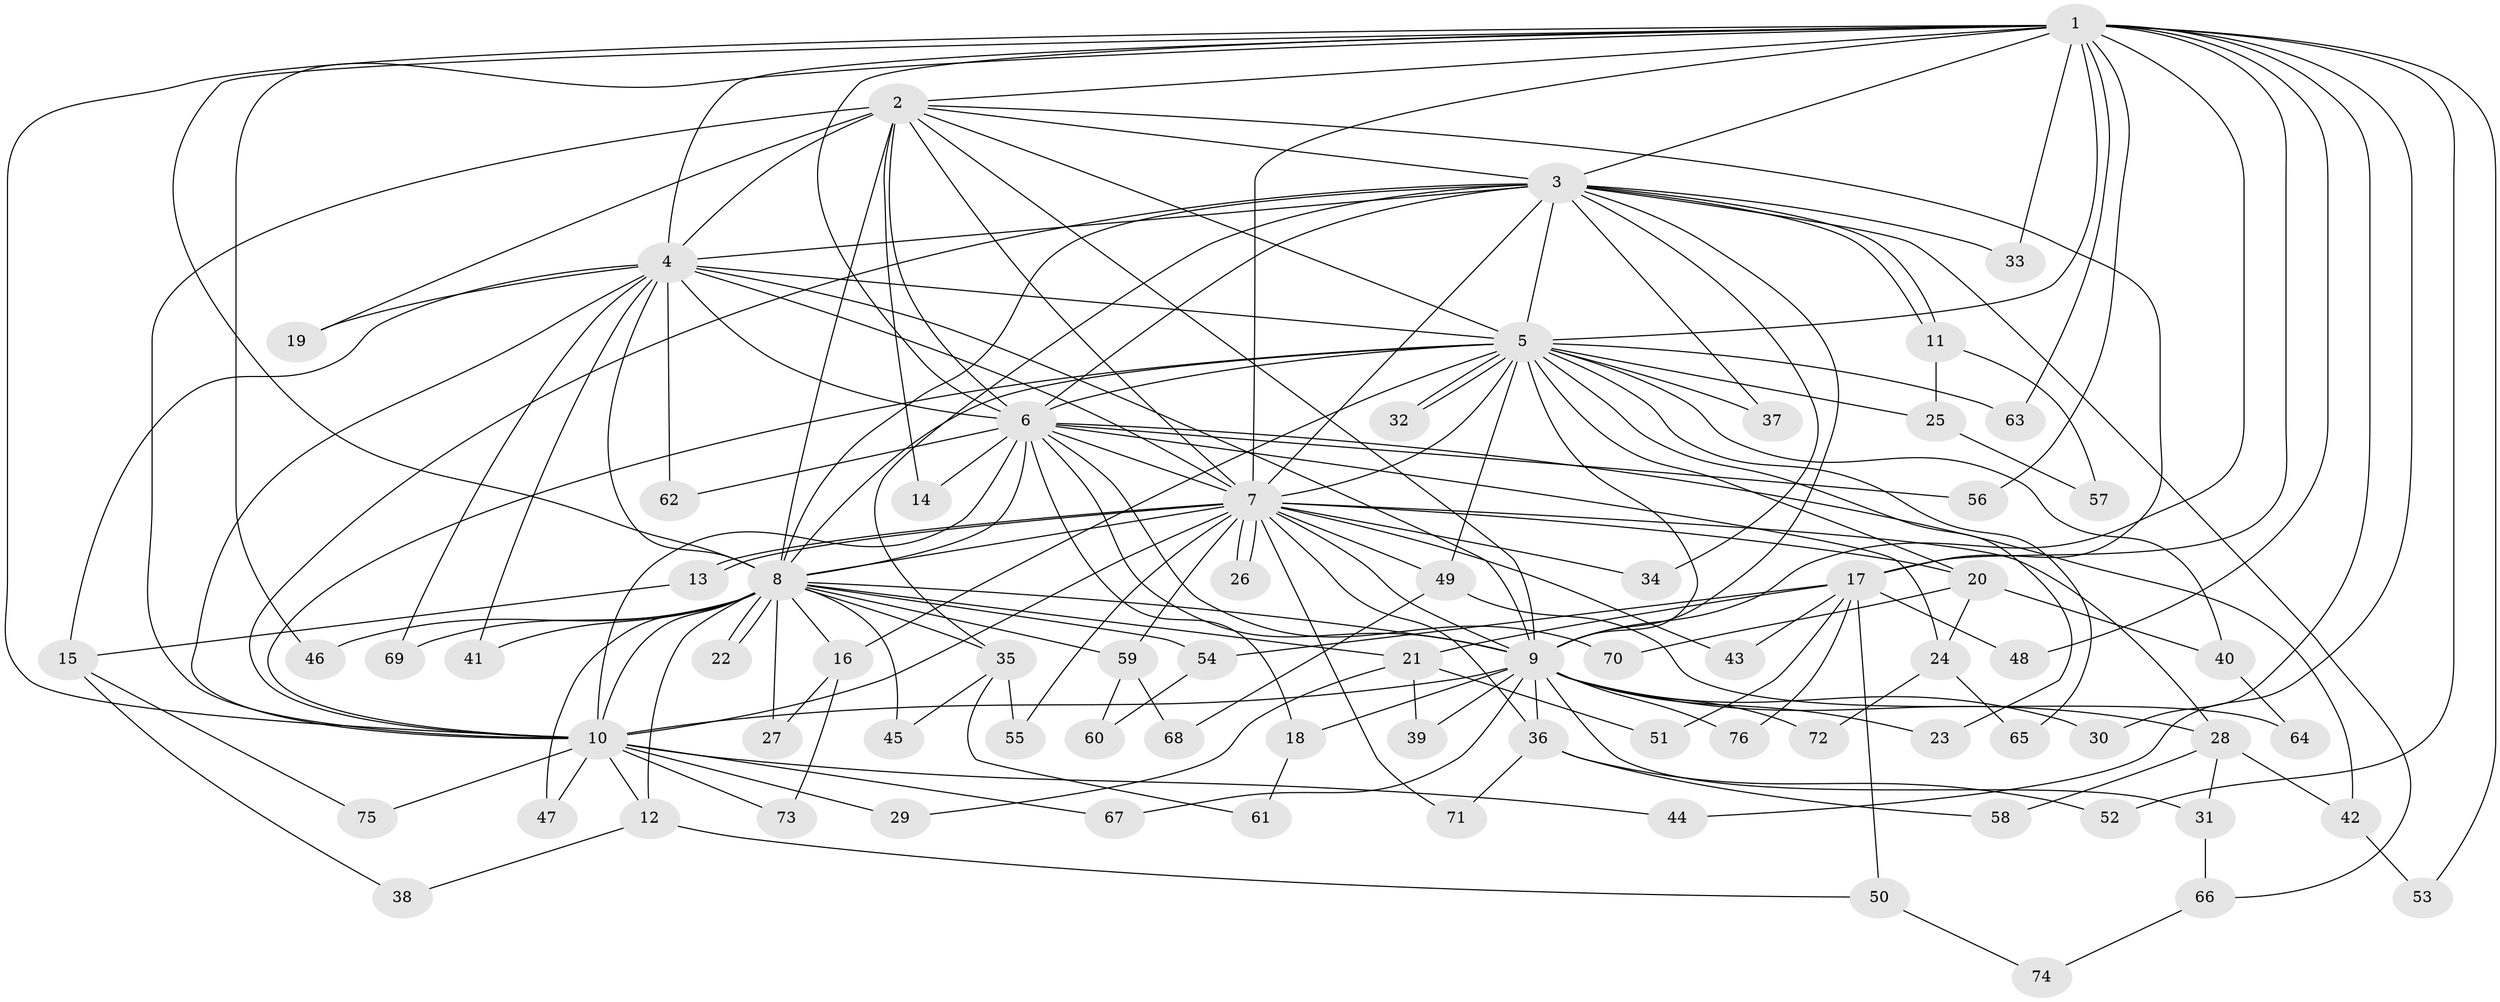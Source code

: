 // Generated by graph-tools (version 1.1) at 2025/11/02/27/25 16:11:02]
// undirected, 76 vertices, 177 edges
graph export_dot {
graph [start="1"]
  node [color=gray90,style=filled];
  1;
  2;
  3;
  4;
  5;
  6;
  7;
  8;
  9;
  10;
  11;
  12;
  13;
  14;
  15;
  16;
  17;
  18;
  19;
  20;
  21;
  22;
  23;
  24;
  25;
  26;
  27;
  28;
  29;
  30;
  31;
  32;
  33;
  34;
  35;
  36;
  37;
  38;
  39;
  40;
  41;
  42;
  43;
  44;
  45;
  46;
  47;
  48;
  49;
  50;
  51;
  52;
  53;
  54;
  55;
  56;
  57;
  58;
  59;
  60;
  61;
  62;
  63;
  64;
  65;
  66;
  67;
  68;
  69;
  70;
  71;
  72;
  73;
  74;
  75;
  76;
  1 -- 2;
  1 -- 3;
  1 -- 4;
  1 -- 5;
  1 -- 6;
  1 -- 7;
  1 -- 8;
  1 -- 9;
  1 -- 10;
  1 -- 17;
  1 -- 30;
  1 -- 33;
  1 -- 44;
  1 -- 46;
  1 -- 48;
  1 -- 52;
  1 -- 53;
  1 -- 56;
  1 -- 63;
  2 -- 3;
  2 -- 4;
  2 -- 5;
  2 -- 6;
  2 -- 7;
  2 -- 8;
  2 -- 9;
  2 -- 10;
  2 -- 14;
  2 -- 17;
  2 -- 19;
  3 -- 4;
  3 -- 5;
  3 -- 6;
  3 -- 7;
  3 -- 8;
  3 -- 9;
  3 -- 10;
  3 -- 11;
  3 -- 11;
  3 -- 33;
  3 -- 34;
  3 -- 35;
  3 -- 37;
  3 -- 66;
  4 -- 5;
  4 -- 6;
  4 -- 7;
  4 -- 8;
  4 -- 9;
  4 -- 10;
  4 -- 15;
  4 -- 19;
  4 -- 41;
  4 -- 62;
  4 -- 69;
  5 -- 6;
  5 -- 7;
  5 -- 8;
  5 -- 9;
  5 -- 10;
  5 -- 16;
  5 -- 20;
  5 -- 23;
  5 -- 25;
  5 -- 32;
  5 -- 32;
  5 -- 37;
  5 -- 40;
  5 -- 49;
  5 -- 63;
  5 -- 65;
  6 -- 7;
  6 -- 8;
  6 -- 9;
  6 -- 10;
  6 -- 14;
  6 -- 18;
  6 -- 24;
  6 -- 42;
  6 -- 56;
  6 -- 62;
  6 -- 70;
  7 -- 8;
  7 -- 9;
  7 -- 10;
  7 -- 13;
  7 -- 13;
  7 -- 20;
  7 -- 26;
  7 -- 26;
  7 -- 28;
  7 -- 34;
  7 -- 36;
  7 -- 43;
  7 -- 49;
  7 -- 55;
  7 -- 59;
  7 -- 71;
  8 -- 9;
  8 -- 10;
  8 -- 12;
  8 -- 16;
  8 -- 21;
  8 -- 22;
  8 -- 22;
  8 -- 27;
  8 -- 35;
  8 -- 41;
  8 -- 45;
  8 -- 46;
  8 -- 47;
  8 -- 54;
  8 -- 59;
  8 -- 69;
  9 -- 10;
  9 -- 18;
  9 -- 23;
  9 -- 28;
  9 -- 30;
  9 -- 31;
  9 -- 36;
  9 -- 39;
  9 -- 67;
  9 -- 72;
  9 -- 76;
  10 -- 12;
  10 -- 29;
  10 -- 44;
  10 -- 47;
  10 -- 67;
  10 -- 73;
  10 -- 75;
  11 -- 25;
  11 -- 57;
  12 -- 38;
  12 -- 50;
  13 -- 15;
  15 -- 38;
  15 -- 75;
  16 -- 27;
  16 -- 73;
  17 -- 21;
  17 -- 43;
  17 -- 48;
  17 -- 50;
  17 -- 51;
  17 -- 54;
  17 -- 76;
  18 -- 61;
  20 -- 24;
  20 -- 40;
  20 -- 70;
  21 -- 29;
  21 -- 39;
  21 -- 51;
  24 -- 65;
  24 -- 72;
  25 -- 57;
  28 -- 31;
  28 -- 42;
  28 -- 58;
  31 -- 66;
  35 -- 45;
  35 -- 55;
  35 -- 61;
  36 -- 52;
  36 -- 58;
  36 -- 71;
  40 -- 64;
  42 -- 53;
  49 -- 64;
  49 -- 68;
  50 -- 74;
  54 -- 60;
  59 -- 60;
  59 -- 68;
  66 -- 74;
}
